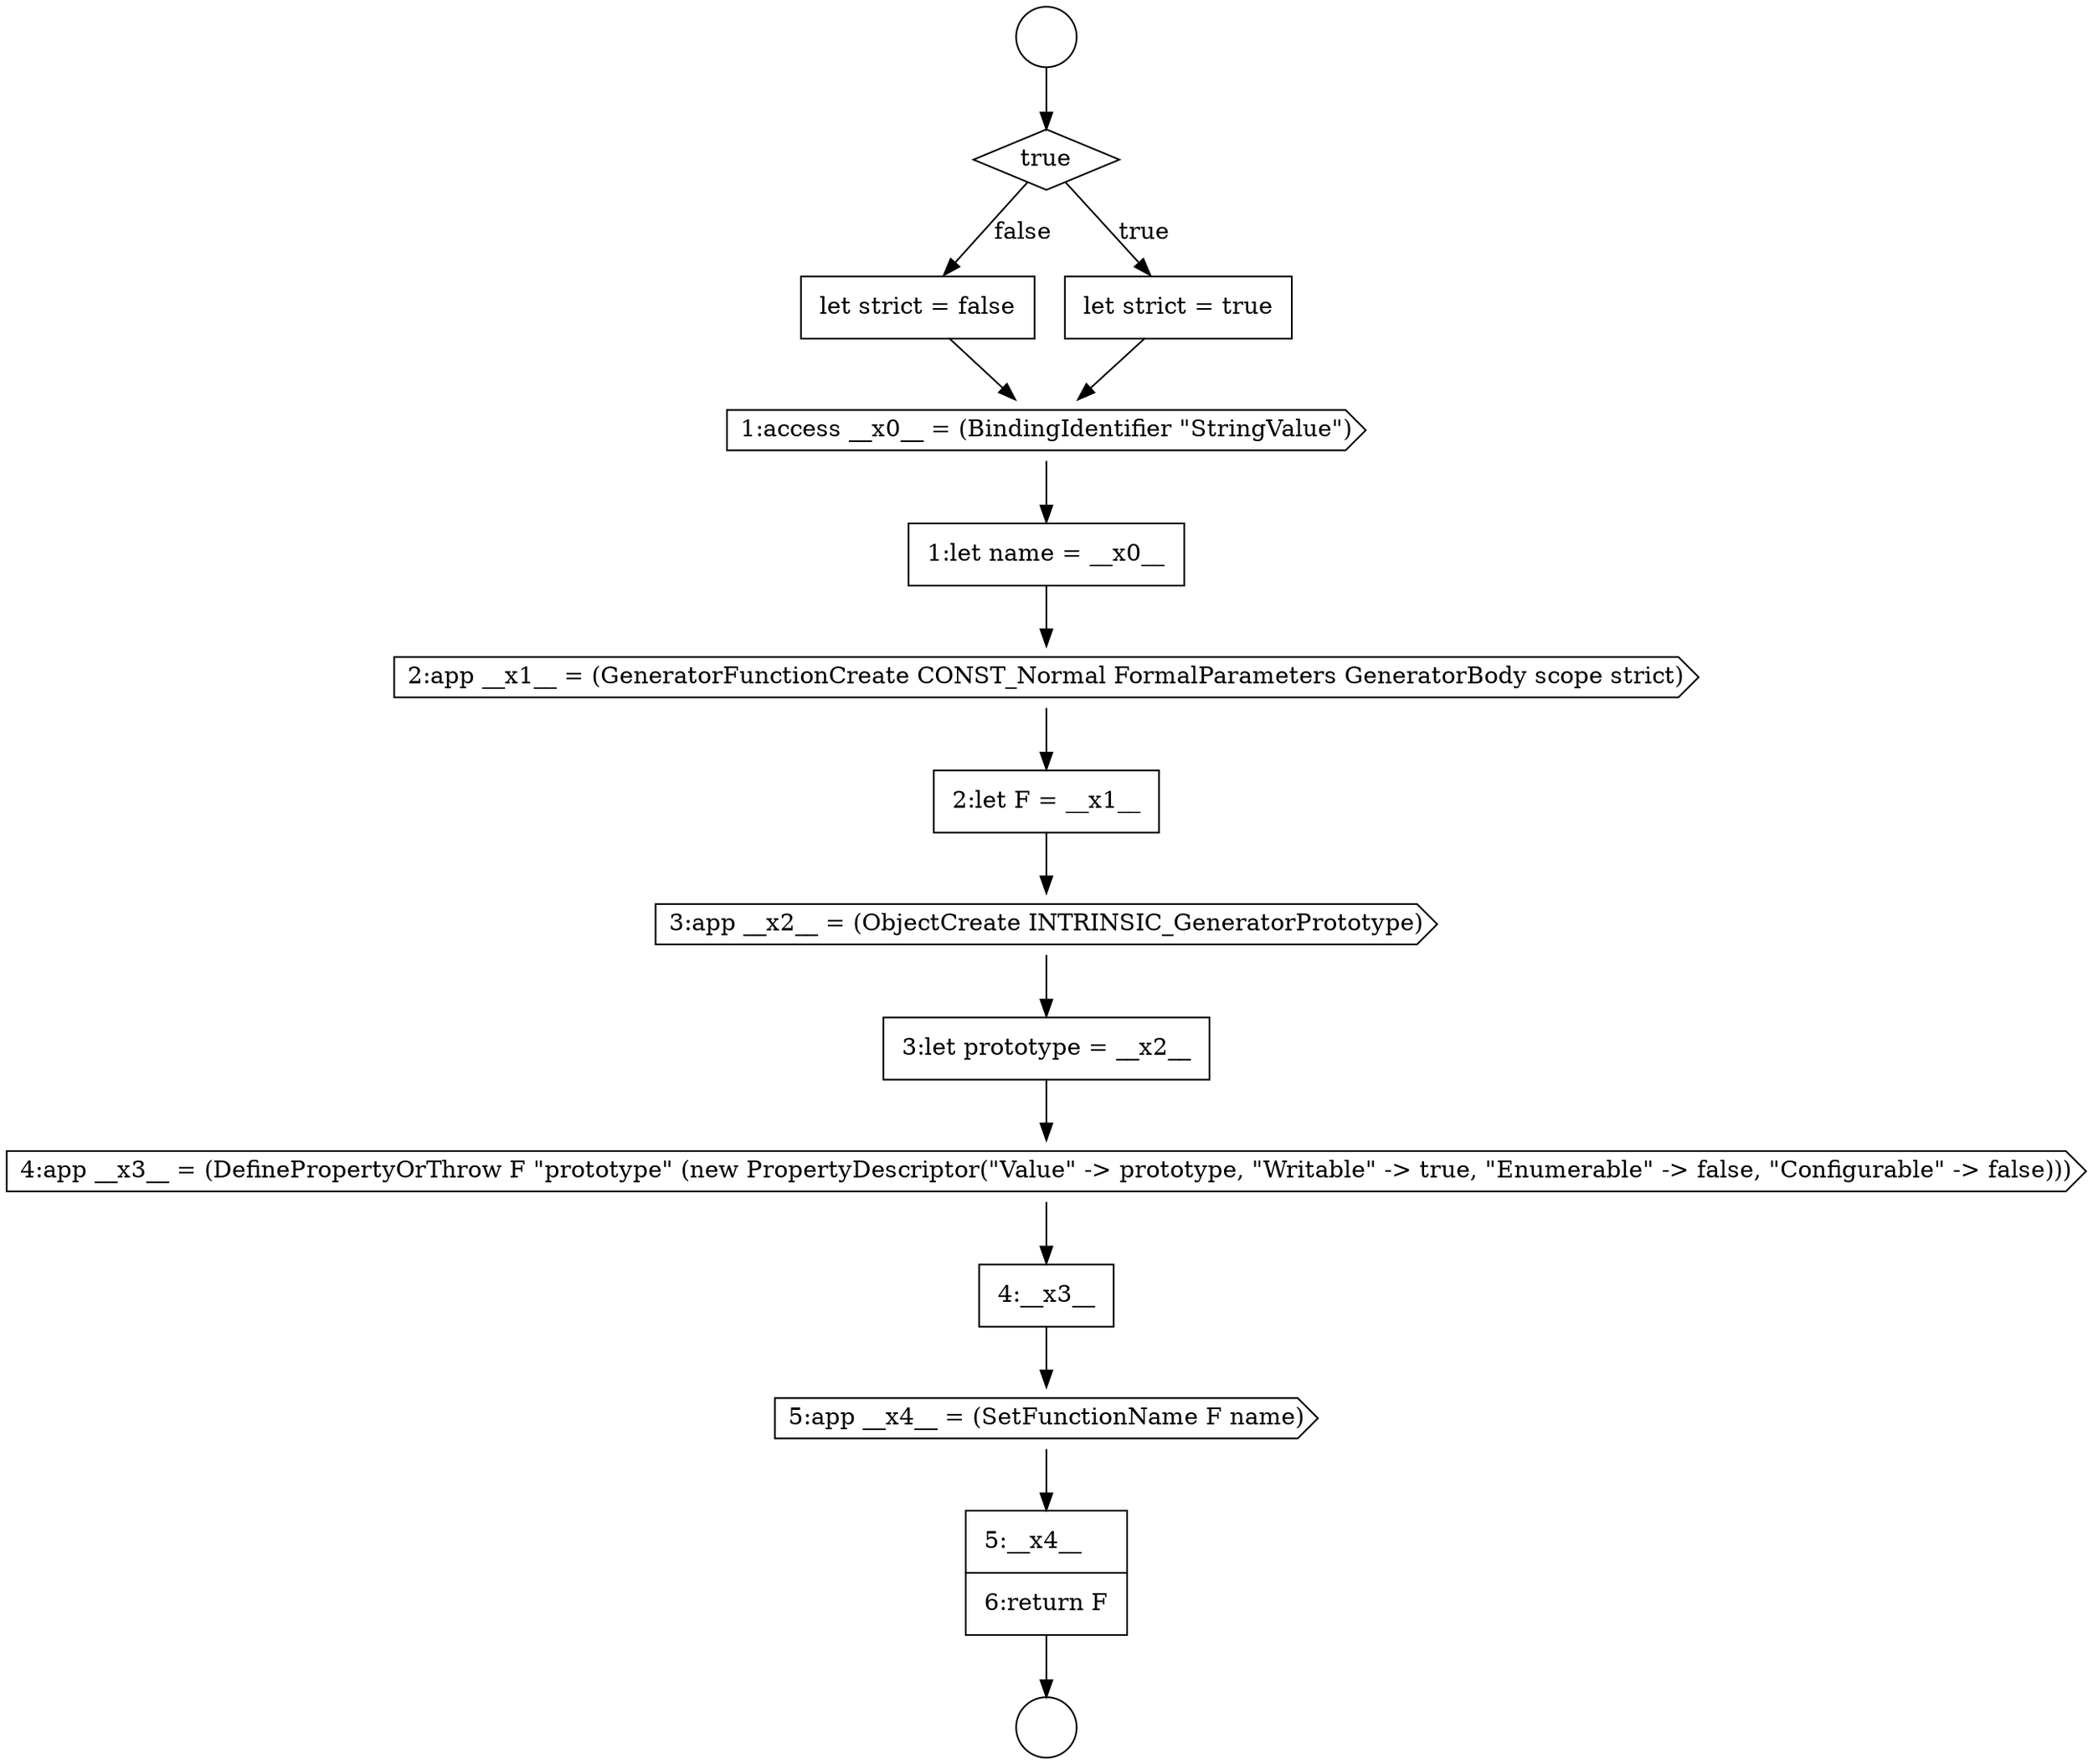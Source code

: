 digraph {
  node8169 [shape=cds, label=<<font color="black">3:app __x2__ = (ObjectCreate INTRINSIC_GeneratorPrototype)</font>> color="black" fillcolor="white" style=filled]
  node8165 [shape=cds, label=<<font color="black">1:access __x0__ = (BindingIdentifier &quot;StringValue&quot;)</font>> color="black" fillcolor="white" style=filled]
  node8161 [shape=circle label=" " color="black" fillcolor="white" style=filled]
  node8173 [shape=cds, label=<<font color="black">5:app __x4__ = (SetFunctionName F name)</font>> color="black" fillcolor="white" style=filled]
  node8170 [shape=none, margin=0, label=<<font color="black">
    <table border="0" cellborder="1" cellspacing="0" cellpadding="10">
      <tr><td align="left">3:let prototype = __x2__</td></tr>
    </table>
  </font>> color="black" fillcolor="white" style=filled]
  node8168 [shape=none, margin=0, label=<<font color="black">
    <table border="0" cellborder="1" cellspacing="0" cellpadding="10">
      <tr><td align="left">2:let F = __x1__</td></tr>
    </table>
  </font>> color="black" fillcolor="white" style=filled]
  node8174 [shape=none, margin=0, label=<<font color="black">
    <table border="0" cellborder="1" cellspacing="0" cellpadding="10">
      <tr><td align="left">5:__x4__</td></tr>
      <tr><td align="left">6:return F</td></tr>
    </table>
  </font>> color="black" fillcolor="white" style=filled]
  node8164 [shape=none, margin=0, label=<<font color="black">
    <table border="0" cellborder="1" cellspacing="0" cellpadding="10">
      <tr><td align="left">let strict = false</td></tr>
    </table>
  </font>> color="black" fillcolor="white" style=filled]
  node8167 [shape=cds, label=<<font color="black">2:app __x1__ = (GeneratorFunctionCreate CONST_Normal FormalParameters GeneratorBody scope strict)</font>> color="black" fillcolor="white" style=filled]
  node8171 [shape=cds, label=<<font color="black">4:app __x3__ = (DefinePropertyOrThrow F &quot;prototype&quot; (new PropertyDescriptor(&quot;Value&quot; -&gt; prototype, &quot;Writable&quot; -&gt; true, &quot;Enumerable&quot; -&gt; false, &quot;Configurable&quot; -&gt; false)))</font>> color="black" fillcolor="white" style=filled]
  node8160 [shape=circle label=" " color="black" fillcolor="white" style=filled]
  node8163 [shape=none, margin=0, label=<<font color="black">
    <table border="0" cellborder="1" cellspacing="0" cellpadding="10">
      <tr><td align="left">let strict = true</td></tr>
    </table>
  </font>> color="black" fillcolor="white" style=filled]
  node8166 [shape=none, margin=0, label=<<font color="black">
    <table border="0" cellborder="1" cellspacing="0" cellpadding="10">
      <tr><td align="left">1:let name = __x0__</td></tr>
    </table>
  </font>> color="black" fillcolor="white" style=filled]
  node8172 [shape=none, margin=0, label=<<font color="black">
    <table border="0" cellborder="1" cellspacing="0" cellpadding="10">
      <tr><td align="left">4:__x3__</td></tr>
    </table>
  </font>> color="black" fillcolor="white" style=filled]
  node8162 [shape=diamond, label=<<font color="black">true</font>> color="black" fillcolor="white" style=filled]
  node8160 -> node8162 [ color="black"]
  node8166 -> node8167 [ color="black"]
  node8164 -> node8165 [ color="black"]
  node8173 -> node8174 [ color="black"]
  node8172 -> node8173 [ color="black"]
  node8174 -> node8161 [ color="black"]
  node8163 -> node8165 [ color="black"]
  node8169 -> node8170 [ color="black"]
  node8162 -> node8163 [label=<<font color="black">true</font>> color="black"]
  node8162 -> node8164 [label=<<font color="black">false</font>> color="black"]
  node8171 -> node8172 [ color="black"]
  node8165 -> node8166 [ color="black"]
  node8168 -> node8169 [ color="black"]
  node8170 -> node8171 [ color="black"]
  node8167 -> node8168 [ color="black"]
}
